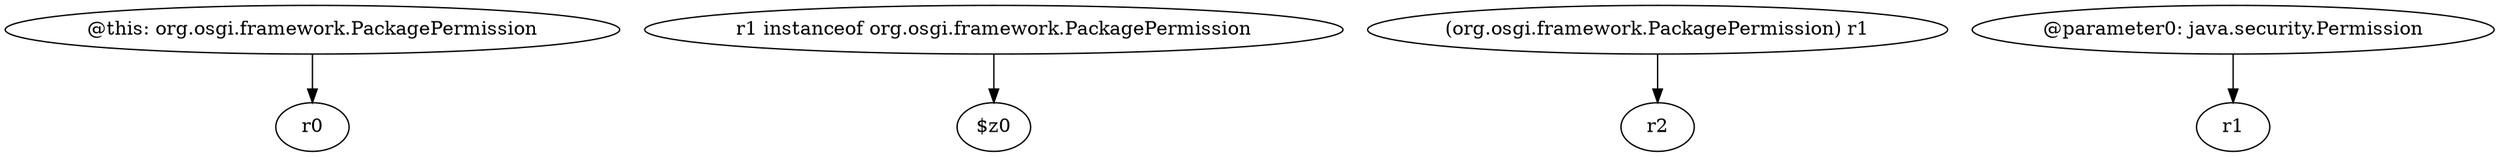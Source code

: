 digraph g {
0[label="@this: org.osgi.framework.PackagePermission"]
1[label="r0"]
0->1[label=""]
2[label="r1 instanceof org.osgi.framework.PackagePermission"]
3[label="$z0"]
2->3[label=""]
4[label="(org.osgi.framework.PackagePermission) r1"]
5[label="r2"]
4->5[label=""]
6[label="@parameter0: java.security.Permission"]
7[label="r1"]
6->7[label=""]
}